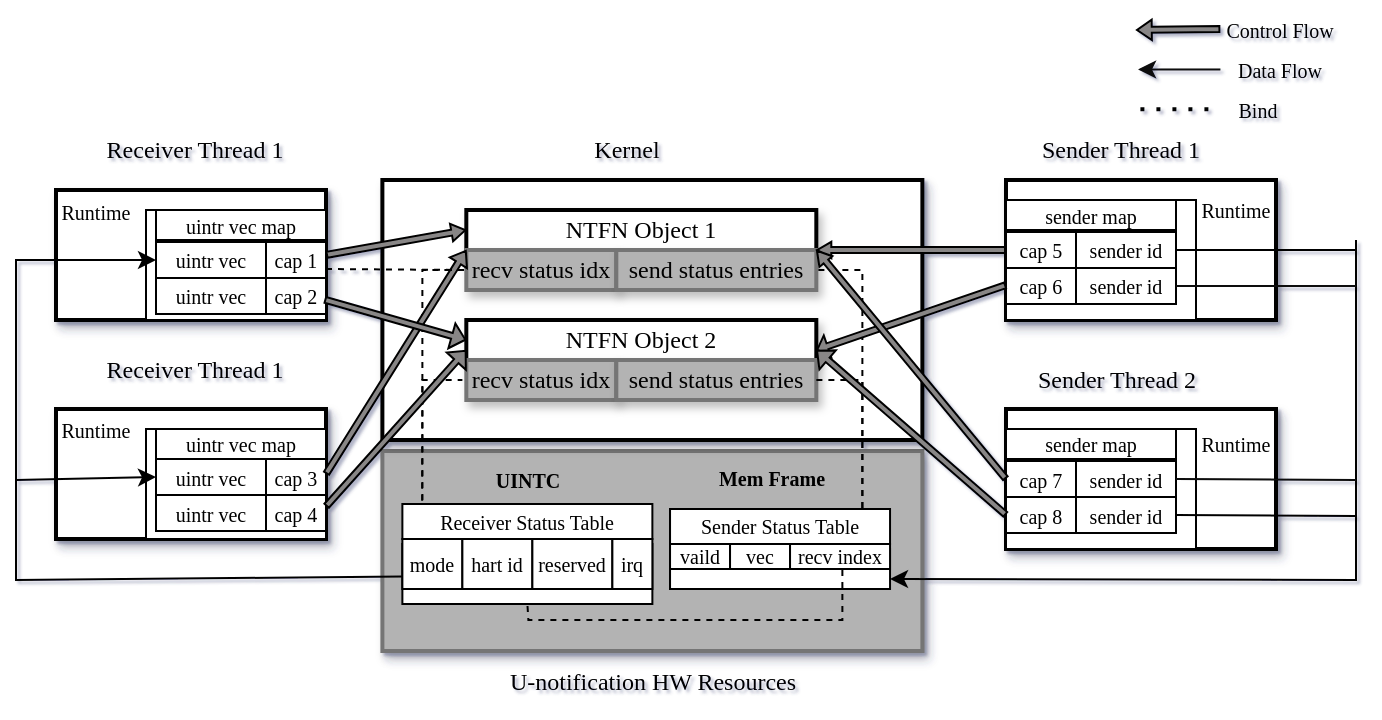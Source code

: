 <mxfile version="26.0.15">
  <diagram name="第 1 页" id="HJdR2ewPqc4SO0az2n2Y">
    <mxGraphModel dx="781" dy="-3665" grid="1" gridSize="10" guides="1" tooltips="1" connect="1" arrows="1" fold="1" page="1" pageScale="1" pageWidth="1169" pageHeight="827" background="#ffffff" math="0" shadow="1">
      <root>
        <mxCell id="0" />
        <mxCell id="1" parent="0" />
        <mxCell id="tK4glbDDSP-7OP82E7w2-1" value="" style="rounded=0;whiteSpace=wrap;html=1;shadow=1;strokeColor=light-dark(#757575, #d7817e);strokeWidth=2;align=center;verticalAlign=middle;fontFamily=Helvetica;fontSize=12;fillColor=light-dark(#b3b3b3, #512d2b);fontColor=default;" parent="1" vertex="1">
          <mxGeometry x="413.19" y="4435.5" width="270" height="100" as="geometry" />
        </mxCell>
        <mxCell id="tK4glbDDSP-7OP82E7w2-2" value="" style="rounded=0;whiteSpace=wrap;html=1;strokeWidth=2;container=0;shadow=1;" parent="1" vertex="1">
          <mxGeometry x="413.19" y="4300" width="270" height="130" as="geometry" />
        </mxCell>
        <mxCell id="tK4glbDDSP-7OP82E7w2-3" value="&lt;font face=&quot;Times New Roman&quot;&gt;NTFN Object 1&lt;/font&gt;" style="rounded=0;whiteSpace=wrap;html=1;strokeWidth=2;container=0;shadow=1;" parent="1" vertex="1">
          <mxGeometry x="455.16" y="4315" width="175" height="20" as="geometry" />
        </mxCell>
        <mxCell id="tK4glbDDSP-7OP82E7w2-4" value="&lt;font face=&quot;Times New Roman&quot;&gt;recv status idx&lt;/font&gt;" style="rounded=0;whiteSpace=wrap;html=1;strokeWidth=2;container=0;shadow=1;fillColor=light-dark(#b3b3b3, #512d2b);strokeColor=light-dark(#757575, #d7817e);align=center;verticalAlign=middle;fontFamily=Helvetica;fontSize=12;fontColor=default;" parent="1" vertex="1">
          <mxGeometry x="455.16" y="4335" width="75" height="20" as="geometry" />
        </mxCell>
        <mxCell id="tK4glbDDSP-7OP82E7w2-5" value="&lt;font face=&quot;Times New Roman&quot;&gt;send status entries&lt;/font&gt;" style="rounded=0;whiteSpace=wrap;html=1;strokeWidth=2;container=0;shadow=1;fillColor=light-dark(#b3b3b3, #512d2b);strokeColor=light-dark(#757575, #d7817e);align=center;verticalAlign=middle;fontFamily=Helvetica;fontSize=12;fontColor=default;" parent="1" vertex="1">
          <mxGeometry x="530.16" y="4335" width="100" height="20" as="geometry" />
        </mxCell>
        <mxCell id="tK4glbDDSP-7OP82E7w2-6" value="&lt;font face=&quot;Times New Roman&quot;&gt;NTFN Object 2&lt;/font&gt;" style="rounded=0;whiteSpace=wrap;html=1;strokeWidth=2;container=0;shadow=1;" parent="1" vertex="1">
          <mxGeometry x="455.16" y="4370" width="175" height="20" as="geometry" />
        </mxCell>
        <mxCell id="tK4glbDDSP-7OP82E7w2-7" value="&lt;font face=&quot;Times New Roman&quot;&gt;recv status idx&lt;/font&gt;" style="rounded=0;whiteSpace=wrap;html=1;strokeWidth=2;container=0;shadow=1;fillColor=light-dark(#b3b3b3, #512d2b);strokeColor=light-dark(#757575, #d7817e);align=center;verticalAlign=middle;fontFamily=Helvetica;fontSize=12;fontColor=default;" parent="1" vertex="1">
          <mxGeometry x="455.16" y="4390" width="75" height="20" as="geometry" />
        </mxCell>
        <mxCell id="tK4glbDDSP-7OP82E7w2-8" value="&lt;font face=&quot;Times New Roman&quot;&gt;send status entries&lt;/font&gt;" style="rounded=0;whiteSpace=wrap;html=1;strokeWidth=2;container=0;shadow=1;fillColor=light-dark(#b3b3b3, #512d2b);strokeColor=light-dark(#757575, #d7817e);align=center;verticalAlign=middle;fontFamily=Helvetica;fontSize=12;fontColor=default;" parent="1" vertex="1">
          <mxGeometry x="530.16" y="4390" width="100" height="20" as="geometry" />
        </mxCell>
        <mxCell id="tK4glbDDSP-7OP82E7w2-9" value="" style="rounded=0;whiteSpace=wrap;html=1;" parent="1" vertex="1">
          <mxGeometry x="423.19" y="4482" width="125" height="30" as="geometry" />
        </mxCell>
        <mxCell id="tK4glbDDSP-7OP82E7w2-10" value="&lt;font style=&quot;font-size: 10px;&quot; face=&quot;Times New Roman&quot;&gt;mode&lt;/font&gt;" style="rounded=0;whiteSpace=wrap;html=1;" parent="1" vertex="1">
          <mxGeometry x="423.19" y="4479.5" width="30" height="25" as="geometry" />
        </mxCell>
        <mxCell id="tK4glbDDSP-7OP82E7w2-11" value="&lt;font style=&quot;font-size: 10px;&quot; face=&quot;Times New Roman&quot;&gt;hart id&lt;/font&gt;" style="rounded=0;whiteSpace=wrap;html=1;" parent="1" vertex="1">
          <mxGeometry x="453.19" y="4479.5" width="35" height="25" as="geometry" />
        </mxCell>
        <mxCell id="tK4glbDDSP-7OP82E7w2-12" value="&lt;font face=&quot;Times New Roman&quot; style=&quot;font-size: 10px;&quot;&gt;reserved&lt;/font&gt;" style="rounded=0;whiteSpace=wrap;html=1;" parent="1" vertex="1">
          <mxGeometry x="488.19" y="4479.5" width="40" height="25" as="geometry" />
        </mxCell>
        <mxCell id="tK4glbDDSP-7OP82E7w2-13" value="&lt;font face=&quot;Times New Roman&quot; style=&quot;font-size: 10px;&quot;&gt;irq&lt;/font&gt;" style="rounded=0;whiteSpace=wrap;html=1;" parent="1" vertex="1">
          <mxGeometry x="528.19" y="4479.5" width="20" height="25" as="geometry" />
        </mxCell>
        <mxCell id="tK4glbDDSP-7OP82E7w2-14" value="" style="rounded=0;whiteSpace=wrap;html=1;" parent="1" vertex="1">
          <mxGeometry x="557.02" y="4484.5" width="110" height="20" as="geometry" />
        </mxCell>
        <mxCell id="tK4glbDDSP-7OP82E7w2-15" value="&lt;font face=&quot;Times New Roman&quot;&gt;&lt;span style=&quot;font-size: 10px;&quot;&gt;vaild&lt;/span&gt;&lt;/font&gt;" style="rounded=0;whiteSpace=wrap;html=1;" parent="1" vertex="1">
          <mxGeometry x="557.02" y="4482" width="30" height="12.5" as="geometry" />
        </mxCell>
        <mxCell id="tK4glbDDSP-7OP82E7w2-16" value="&lt;font style=&quot;font-size: 10px;&quot; face=&quot;Times New Roman&quot;&gt;&lt;b style=&quot;&quot;&gt;Mem Frame&lt;/b&gt;&lt;/font&gt;" style="text;html=1;align=center;verticalAlign=middle;whiteSpace=wrap;rounded=0;shadow=1;" parent="1" vertex="1">
          <mxGeometry x="568.19" y="4433.5" width="80" height="30" as="geometry" />
        </mxCell>
        <mxCell id="tK4glbDDSP-7OP82E7w2-17" value="&lt;font face=&quot;Times New Roman&quot;&gt;&lt;span style=&quot;font-size: 10px;&quot;&gt;vec&lt;/span&gt;&lt;/font&gt;" style="rounded=0;whiteSpace=wrap;html=1;" parent="1" vertex="1">
          <mxGeometry x="587.02" y="4482" width="30" height="12.5" as="geometry" />
        </mxCell>
        <mxCell id="tK4glbDDSP-7OP82E7w2-18" value="&lt;font face=&quot;Times New Roman&quot;&gt;&lt;span style=&quot;font-size: 10px;&quot;&gt;recv index&lt;/span&gt;&lt;/font&gt;" style="rounded=0;whiteSpace=wrap;html=1;" parent="1" vertex="1">
          <mxGeometry x="617.02" y="4482" width="50" height="12.5" as="geometry" />
        </mxCell>
        <mxCell id="tK4glbDDSP-7OP82E7w2-19" value="&lt;font style=&quot;font-size: 10px;&quot; face=&quot;Times New Roman&quot;&gt;Receiver Status Table&lt;/font&gt;" style="rounded=0;whiteSpace=wrap;html=1;" parent="1" vertex="1">
          <mxGeometry x="423.19" y="4462" width="125" height="17.5" as="geometry" />
        </mxCell>
        <mxCell id="tK4glbDDSP-7OP82E7w2-20" value="&lt;font style=&quot;font-size: 10px;&quot; face=&quot;Times New Roman&quot;&gt;Sender Status Table&lt;/font&gt;" style="rounded=0;whiteSpace=wrap;html=1;" parent="1" vertex="1">
          <mxGeometry x="557.02" y="4464.5" width="110" height="17.5" as="geometry" />
        </mxCell>
        <mxCell id="tK4glbDDSP-7OP82E7w2-21" value="" style="endArrow=none;dashed=1;html=1;rounded=0;entryX=0;entryY=0.5;entryDx=0;entryDy=0;" parent="1" target="tK4glbDDSP-7OP82E7w2-4" edge="1">
          <mxGeometry width="50" height="50" relative="1" as="geometry">
            <mxPoint x="433.19" y="4460" as="sourcePoint" />
            <mxPoint x="633.19" y="4410" as="targetPoint" />
            <Array as="points">
              <mxPoint x="433.19" y="4400" />
              <mxPoint x="433.19" y="4345" />
            </Array>
          </mxGeometry>
        </mxCell>
        <mxCell id="tK4glbDDSP-7OP82E7w2-22" value="" style="endArrow=none;dashed=1;html=1;rounded=0;exitX=0.079;exitY=-0.094;exitDx=0;exitDy=0;exitPerimeter=0;" parent="1" source="tK4glbDDSP-7OP82E7w2-19" edge="1">
          <mxGeometry width="50" height="50" relative="1" as="geometry">
            <mxPoint x="443.19" y="4470" as="sourcePoint" />
            <mxPoint x="453.19" y="4400" as="targetPoint" />
            <Array as="points">
              <mxPoint x="433.19" y="4410" />
              <mxPoint x="433.19" y="4400" />
            </Array>
          </mxGeometry>
        </mxCell>
        <mxCell id="tK4glbDDSP-7OP82E7w2-23" value="" style="endArrow=none;dashed=1;html=1;rounded=0;entryX=1;entryY=0.5;entryDx=0;entryDy=0;" parent="1" target="tK4glbDDSP-7OP82E7w2-5" edge="1">
          <mxGeometry width="50" height="50" relative="1" as="geometry">
            <mxPoint x="653.19" y="4464" as="sourcePoint" />
            <mxPoint x="633.19" y="4410" as="targetPoint" />
            <Array as="points">
              <mxPoint x="653.19" y="4400" />
              <mxPoint x="653.19" y="4345" />
            </Array>
          </mxGeometry>
        </mxCell>
        <mxCell id="tK4glbDDSP-7OP82E7w2-24" value="" style="endArrow=none;dashed=1;html=1;rounded=0;entryX=1;entryY=0.5;entryDx=0;entryDy=0;" parent="1" target="tK4glbDDSP-7OP82E7w2-8" edge="1">
          <mxGeometry width="50" height="50" relative="1" as="geometry">
            <mxPoint x="653.19" y="4464" as="sourcePoint" />
            <mxPoint x="640.19" y="4355" as="targetPoint" />
            <Array as="points">
              <mxPoint x="653.19" y="4400" />
            </Array>
          </mxGeometry>
        </mxCell>
        <mxCell id="tK4glbDDSP-7OP82E7w2-25" value="&lt;font face=&quot;Times New Roman&quot;&gt;U-notification HW Resources&lt;/font&gt;" style="text;html=1;align=center;verticalAlign=middle;resizable=0;points=[];autosize=1;strokeColor=none;fillColor=none;" parent="1" vertex="1">
          <mxGeometry x="463.19" y="4535.5" width="170" height="30" as="geometry" />
        </mxCell>
        <mxCell id="tK4glbDDSP-7OP82E7w2-26" value="&lt;font style=&quot;font-size: 10px;&quot; face=&quot;Times New Roman&quot;&gt;&lt;b&gt;UINTC&lt;/b&gt;&lt;/font&gt;" style="text;html=1;align=center;verticalAlign=middle;whiteSpace=wrap;rounded=0;fontFamily=Helvetica;fontSize=12;fontColor=default;autosize=1;resizable=0;shadow=1;glass=0;" parent="1" vertex="1">
          <mxGeometry x="455.69" y="4434.5" width="60" height="30" as="geometry" />
        </mxCell>
        <mxCell id="tK4glbDDSP-7OP82E7w2-29" value="" style="endArrow=none;dashed=1;html=1;rounded=0;entryX=0.5;entryY=1;entryDx=0;entryDy=0;" parent="1" target="tK4glbDDSP-7OP82E7w2-9" edge="1">
          <mxGeometry width="50" height="50" relative="1" as="geometry">
            <mxPoint x="643.19" y="4495" as="sourcePoint" />
            <mxPoint x="743.19" y="4470" as="targetPoint" />
            <Array as="points">
              <mxPoint x="643.19" y="4520" />
              <mxPoint x="486.19" y="4520" />
            </Array>
          </mxGeometry>
        </mxCell>
        <mxCell id="tK4glbDDSP-7OP82E7w2-30" value="&lt;font face=&quot;Times New Roman&quot;&gt;Kernel&lt;/font&gt;" style="text;html=1;align=center;verticalAlign=middle;resizable=0;points=[];autosize=1;strokeColor=none;fillColor=none;" parent="1" vertex="1">
          <mxGeometry x="505.0" y="4270" width="60" height="30" as="geometry" />
        </mxCell>
        <mxCell id="tK4glbDDSP-7OP82E7w2-37" value="" style="rounded=0;whiteSpace=wrap;html=1;strokeWidth=2;container=0;shadow=1;" parent="1" vertex="1">
          <mxGeometry x="250" y="4305" width="135" height="65" as="geometry" />
        </mxCell>
        <mxCell id="tK4glbDDSP-7OP82E7w2-40" value="&lt;font face=&quot;Times New Roman&quot;&gt;Receiver Thread 1&lt;/font&gt;" style="text;html=1;align=center;verticalAlign=middle;resizable=0;points=[];autosize=1;strokeColor=none;fillColor=none;" parent="1" vertex="1">
          <mxGeometry x="263.89" y="4270" width="110" height="30" as="geometry" />
        </mxCell>
        <mxCell id="tK4glbDDSP-7OP82E7w2-42" value="" style="rounded=0;whiteSpace=wrap;html=1;strokeWidth=2;container=0;shadow=1;" parent="1" vertex="1">
          <mxGeometry x="725" y="4300" width="135" height="70" as="geometry" />
        </mxCell>
        <mxCell id="tK4glbDDSP-7OP82E7w2-44" value="" style="rounded=0;whiteSpace=wrap;html=1;" parent="1" vertex="1">
          <mxGeometry x="295" y="4315" width="90" height="55" as="geometry" />
        </mxCell>
        <mxCell id="tK4glbDDSP-7OP82E7w2-45" value="&lt;font face=&quot;Times New Roman&quot;&gt;&lt;span style=&quot;font-size: 10px;&quot;&gt;uintr vec map&lt;/span&gt;&lt;/font&gt;" style="rounded=0;whiteSpace=wrap;html=1;" parent="1" vertex="1">
          <mxGeometry x="300" y="4315" width="85" height="15" as="geometry" />
        </mxCell>
        <mxCell id="tK4glbDDSP-7OP82E7w2-46" value="&lt;font style=&quot;font-size: 10px;&quot; face=&quot;Times New Roman&quot;&gt;cap 1&lt;/font&gt;" style="rounded=0;whiteSpace=wrap;html=1;" parent="1" vertex="1">
          <mxGeometry x="355" y="4331" width="30" height="18" as="geometry" />
        </mxCell>
        <mxCell id="tK4glbDDSP-7OP82E7w2-47" value="&lt;font style=&quot;font-size: 10px;&quot; face=&quot;Times New Roman&quot;&gt;uintr vec&lt;/font&gt;" style="rounded=0;whiteSpace=wrap;html=1;" parent="1" vertex="1">
          <mxGeometry x="300" y="4331" width="55" height="18" as="geometry" />
        </mxCell>
        <mxCell id="tK4glbDDSP-7OP82E7w2-48" value="&lt;font face=&quot;Times New Roman&quot;&gt;Sender Thread 1&lt;/font&gt;" style="text;html=1;align=center;verticalAlign=middle;resizable=0;points=[];autosize=1;strokeColor=none;fillColor=none;" parent="1" vertex="1">
          <mxGeometry x="732.21" y="4270" width="100" height="30" as="geometry" />
        </mxCell>
        <mxCell id="tK4glbDDSP-7OP82E7w2-49" value="" style="rounded=0;whiteSpace=wrap;html=1;" parent="1" vertex="1">
          <mxGeometry x="725" y="4310" width="95" height="60" as="geometry" />
        </mxCell>
        <mxCell id="tK4glbDDSP-7OP82E7w2-50" value="&lt;font style=&quot;font-size: 10px;&quot; face=&quot;Times New Roman&quot;&gt;sender map&lt;/font&gt;" style="rounded=0;whiteSpace=wrap;html=1;" parent="1" vertex="1">
          <mxGeometry x="725" y="4310" width="85" height="15" as="geometry" />
        </mxCell>
        <mxCell id="tK4glbDDSP-7OP82E7w2-51" value="&lt;font style=&quot;font-size: 10px;&quot; face=&quot;Times New Roman&quot;&gt;cap 5&lt;/font&gt;" style="rounded=0;whiteSpace=wrap;html=1;" parent="1" vertex="1">
          <mxGeometry x="725" y="4326" width="35" height="18" as="geometry" />
        </mxCell>
        <mxCell id="tK4glbDDSP-7OP82E7w2-52" value="&lt;font style=&quot;font-size: 10px;&quot; face=&quot;Times New Roman&quot;&gt;sender id&lt;/font&gt;" style="rounded=0;whiteSpace=wrap;html=1;" parent="1" vertex="1">
          <mxGeometry x="760" y="4326" width="50" height="18" as="geometry" />
        </mxCell>
        <mxCell id="tK4glbDDSP-7OP82E7w2-53" value="&lt;font style=&quot;font-size: 10px;&quot; face=&quot;Times New Roman&quot;&gt;cap 6&lt;/font&gt;" style="rounded=0;whiteSpace=wrap;html=1;" parent="1" vertex="1">
          <mxGeometry x="725" y="4344" width="35" height="18" as="geometry" />
        </mxCell>
        <mxCell id="tK4glbDDSP-7OP82E7w2-54" value="&lt;font style=&quot;font-size: 10px;&quot; face=&quot;Times New Roman&quot;&gt;sender id&lt;/font&gt;" style="rounded=0;whiteSpace=wrap;html=1;" parent="1" vertex="1">
          <mxGeometry x="760" y="4344" width="50" height="18" as="geometry" />
        </mxCell>
        <mxCell id="tK4glbDDSP-7OP82E7w2-57" value="&lt;font style=&quot;font-size: 10px;&quot; face=&quot;Times New Roman&quot;&gt;cap 2&lt;/font&gt;" style="rounded=0;whiteSpace=wrap;html=1;" parent="1" vertex="1">
          <mxGeometry x="355" y="4349" width="30" height="18" as="geometry" />
        </mxCell>
        <mxCell id="tK4glbDDSP-7OP82E7w2-58" value="&lt;font style=&quot;font-size: 10px;&quot; face=&quot;Times New Roman&quot;&gt;uintr vec&lt;/font&gt;" style="rounded=0;whiteSpace=wrap;html=1;" parent="1" vertex="1">
          <mxGeometry x="300" y="4349" width="55" height="18" as="geometry" />
        </mxCell>
        <mxCell id="tK4glbDDSP-7OP82E7w2-59" value="" style="rounded=0;whiteSpace=wrap;html=1;strokeWidth=2;container=0;shadow=1;" parent="1" vertex="1">
          <mxGeometry x="250" y="4414.5" width="135" height="65" as="geometry" />
        </mxCell>
        <mxCell id="tK4glbDDSP-7OP82E7w2-60" value="&lt;font face=&quot;Times New Roman&quot;&gt;Receiver Thread 1&lt;/font&gt;" style="text;html=1;align=center;verticalAlign=middle;resizable=0;points=[];autosize=1;strokeColor=none;fillColor=none;" parent="1" vertex="1">
          <mxGeometry x="263.89" y="4379.5" width="110" height="30" as="geometry" />
        </mxCell>
        <mxCell id="tK4glbDDSP-7OP82E7w2-61" value="" style="rounded=0;whiteSpace=wrap;html=1;" parent="1" vertex="1">
          <mxGeometry x="295" y="4424.5" width="90" height="55" as="geometry" />
        </mxCell>
        <mxCell id="tK4glbDDSP-7OP82E7w2-62" value="&lt;font style=&quot;font-size: 10px;&quot; face=&quot;Times New Roman&quot;&gt;uintr vec map&lt;/font&gt;" style="rounded=0;whiteSpace=wrap;html=1;" parent="1" vertex="1">
          <mxGeometry x="300" y="4424.5" width="85" height="15" as="geometry" />
        </mxCell>
        <mxCell id="tK4glbDDSP-7OP82E7w2-63" value="&lt;font style=&quot;font-size: 10px;&quot; face=&quot;Times New Roman&quot;&gt;cap 3&lt;/font&gt;" style="rounded=0;whiteSpace=wrap;html=1;" parent="1" vertex="1">
          <mxGeometry x="355" y="4439.5" width="30" height="18" as="geometry" />
        </mxCell>
        <mxCell id="tK4glbDDSP-7OP82E7w2-64" value="&lt;font style=&quot;font-size: 10px;&quot; face=&quot;Times New Roman&quot;&gt;uintr vec&lt;/font&gt;" style="rounded=0;whiteSpace=wrap;html=1;" parent="1" vertex="1">
          <mxGeometry x="300" y="4439.5" width="55" height="18" as="geometry" />
        </mxCell>
        <mxCell id="tK4glbDDSP-7OP82E7w2-65" value="&lt;font style=&quot;font-size: 10px;&quot; face=&quot;Times New Roman&quot;&gt;cap 4&lt;/font&gt;" style="rounded=0;whiteSpace=wrap;html=1;" parent="1" vertex="1">
          <mxGeometry x="355" y="4457.5" width="30" height="18" as="geometry" />
        </mxCell>
        <mxCell id="tK4glbDDSP-7OP82E7w2-66" value="&lt;font style=&quot;font-size: 10px;&quot; face=&quot;Times New Roman&quot;&gt;uintr vec&lt;/font&gt;" style="rounded=0;whiteSpace=wrap;html=1;" parent="1" vertex="1">
          <mxGeometry x="300" y="4457.5" width="55" height="18" as="geometry" />
        </mxCell>
        <mxCell id="tK4glbDDSP-7OP82E7w2-67" value="" style="rounded=0;whiteSpace=wrap;html=1;strokeWidth=2;container=0;shadow=1;" parent="1" vertex="1">
          <mxGeometry x="725" y="4414.5" width="135" height="70" as="geometry" />
        </mxCell>
        <mxCell id="tK4glbDDSP-7OP82E7w2-68" value="" style="rounded=0;whiteSpace=wrap;html=1;" parent="1" vertex="1">
          <mxGeometry x="725" y="4424.5" width="95" height="60" as="geometry" />
        </mxCell>
        <mxCell id="tK4glbDDSP-7OP82E7w2-69" value="&lt;font style=&quot;font-size: 10px;&quot; face=&quot;Times New Roman&quot;&gt;sender map&lt;/font&gt;" style="rounded=0;whiteSpace=wrap;html=1;" parent="1" vertex="1">
          <mxGeometry x="725" y="4424.5" width="85" height="15" as="geometry" />
        </mxCell>
        <mxCell id="tK4glbDDSP-7OP82E7w2-70" value="&lt;font style=&quot;font-size: 10px;&quot; face=&quot;Times New Roman&quot;&gt;cap 7&lt;/font&gt;" style="rounded=0;whiteSpace=wrap;html=1;" parent="1" vertex="1">
          <mxGeometry x="725" y="4440.5" width="35" height="18" as="geometry" />
        </mxCell>
        <mxCell id="tK4glbDDSP-7OP82E7w2-71" value="&lt;font style=&quot;font-size: 10px;&quot; face=&quot;Times New Roman&quot;&gt;sender id&lt;/font&gt;" style="rounded=0;whiteSpace=wrap;html=1;" parent="1" vertex="1">
          <mxGeometry x="760" y="4440.5" width="50" height="18" as="geometry" />
        </mxCell>
        <mxCell id="tK4glbDDSP-7OP82E7w2-72" value="&lt;font style=&quot;font-size: 10px;&quot; face=&quot;Times New Roman&quot;&gt;cap 8&lt;/font&gt;" style="rounded=0;whiteSpace=wrap;html=1;" parent="1" vertex="1">
          <mxGeometry x="725" y="4458.5" width="35" height="18" as="geometry" />
        </mxCell>
        <mxCell id="tK4glbDDSP-7OP82E7w2-73" value="&lt;font style=&quot;font-size: 10px;&quot; face=&quot;Times New Roman&quot;&gt;sender id&lt;/font&gt;" style="rounded=0;whiteSpace=wrap;html=1;" parent="1" vertex="1">
          <mxGeometry x="760" y="4458.5" width="50" height="18" as="geometry" />
        </mxCell>
        <mxCell id="tK4glbDDSP-7OP82E7w2-74" value="&lt;font face=&quot;Times New Roman&quot;&gt;Sender Thread 2&lt;/font&gt;" style="text;html=1;align=center;verticalAlign=middle;resizable=0;points=[];autosize=1;strokeColor=none;fillColor=none;" parent="1" vertex="1">
          <mxGeometry x="730" y="4384.5" width="100" height="30" as="geometry" />
        </mxCell>
        <mxCell id="tK4glbDDSP-7OP82E7w2-75" value="" style="endArrow=classic;html=1;rounded=0;exitX=0;exitY=0.5;exitDx=0;exitDy=0;entryX=1;entryY=1;entryDx=0;entryDy=0;strokeColor=default;shape=flexArrow;fillColor=light-dark(#888686, #b4b4b4);align=center;verticalAlign=middle;fontFamily=Helvetica;fontSize=11;fontColor=default;labelBackgroundColor=default;startSize=2;endSize=2;width=3;sourcePerimeterSpacing=0;targetPerimeterSpacing=0;endWidth=4.138;" parent="1" source="tK4glbDDSP-7OP82E7w2-51" target="tK4glbDDSP-7OP82E7w2-3" edge="1">
          <mxGeometry width="50" height="50" relative="1" as="geometry">
            <mxPoint x="804" y="3969" as="sourcePoint" />
            <mxPoint x="682" y="3925" as="targetPoint" />
          </mxGeometry>
        </mxCell>
        <mxCell id="tK4glbDDSP-7OP82E7w2-76" value="" style="endArrow=classic;html=1;rounded=0;exitX=0;exitY=0.75;exitDx=0;exitDy=0;entryX=1;entryY=0.75;entryDx=0;entryDy=0;strokeColor=default;shape=flexArrow;align=center;verticalAlign=middle;fontFamily=Helvetica;fontSize=11;fontColor=default;labelBackgroundColor=default;startSize=2;endSize=1.462;sourcePerimeterSpacing=0;targetPerimeterSpacing=0;fillColor=light-dark(#888686, #b4b4b4);width=3;endWidth=7.353;" parent="1" source="tK4glbDDSP-7OP82E7w2-42" target="tK4glbDDSP-7OP82E7w2-6" edge="1">
          <mxGeometry width="50" height="50" relative="1" as="geometry">
            <mxPoint x="735" y="4345" as="sourcePoint" />
            <mxPoint x="640" y="4335" as="targetPoint" />
          </mxGeometry>
        </mxCell>
        <mxCell id="tK4glbDDSP-7OP82E7w2-77" value="" style="endArrow=classic;html=1;rounded=0;exitX=0;exitY=0.5;exitDx=0;exitDy=0;entryX=1;entryY=0;entryDx=0;entryDy=0;strokeColor=default;shape=flexArrow;align=center;verticalAlign=middle;fontFamily=Helvetica;fontSize=11;fontColor=default;labelBackgroundColor=default;startSize=2;endSize=2;sourcePerimeterSpacing=0;targetPerimeterSpacing=0;fillColor=light-dark(#888686, #b4b4b4);width=3;endWidth=4.412;" parent="1" source="tK4glbDDSP-7OP82E7w2-70" target="tK4glbDDSP-7OP82E7w2-5" edge="1">
          <mxGeometry width="50" height="50" relative="1" as="geometry">
            <mxPoint x="735" y="4345" as="sourcePoint" />
            <mxPoint x="640" y="4345" as="targetPoint" />
          </mxGeometry>
        </mxCell>
        <mxCell id="tK4glbDDSP-7OP82E7w2-78" value="" style="endArrow=classic;html=1;rounded=0;exitX=0;exitY=0.5;exitDx=0;exitDy=0;entryX=1;entryY=0.75;entryDx=0;entryDy=0;strokeColor=default;shape=flexArrow;align=center;verticalAlign=middle;fontFamily=Helvetica;fontSize=11;fontColor=default;labelBackgroundColor=default;startSize=2;endSize=2;sourcePerimeterSpacing=0;targetPerimeterSpacing=0;fillColor=light-dark(#888686, #b4b4b4);width=3;endWidth=8.529;" parent="1" source="tK4glbDDSP-7OP82E7w2-72" target="tK4glbDDSP-7OP82E7w2-6" edge="1">
          <mxGeometry width="50" height="50" relative="1" as="geometry">
            <mxPoint x="735" y="4460" as="sourcePoint" />
            <mxPoint x="640" y="4345" as="targetPoint" />
          </mxGeometry>
        </mxCell>
        <mxCell id="tK4glbDDSP-7OP82E7w2-79" value="" style="endArrow=classic;html=1;rounded=0;exitX=1;exitY=0.5;exitDx=0;exitDy=0;entryX=0;entryY=0.5;entryDx=0;entryDy=0;strokeColor=default;shape=flexArrow;align=center;verticalAlign=middle;fontFamily=Helvetica;fontSize=11;fontColor=default;labelBackgroundColor=default;startSize=2;endSize=2;sourcePerimeterSpacing=0;targetPerimeterSpacing=0;fillColor=light-dark(#888686, #b4b4b4);width=3;endWidth=4.848;" parent="1" source="tK4glbDDSP-7OP82E7w2-37" target="tK4glbDDSP-7OP82E7w2-3" edge="1">
          <mxGeometry width="50" height="50" relative="1" as="geometry">
            <mxPoint x="735" y="4345" as="sourcePoint" />
            <mxPoint x="420" y="4270" as="targetPoint" />
          </mxGeometry>
        </mxCell>
        <mxCell id="tK4glbDDSP-7OP82E7w2-80" value="" style="endArrow=classic;html=1;rounded=0;entryX=0;entryY=0;entryDx=0;entryDy=0;exitX=1;exitY=0.5;exitDx=0;exitDy=0;strokeColor=default;shape=flexArrow;align=center;verticalAlign=middle;fontFamily=Helvetica;fontSize=11;fontColor=default;labelBackgroundColor=default;startSize=2;endSize=2;sourcePerimeterSpacing=0;targetPerimeterSpacing=0;fillColor=light-dark(#888686, #b4b4b4);width=3;endWidth=6.102;" parent="1" source="tK4glbDDSP-7OP82E7w2-59" target="tK4glbDDSP-7OP82E7w2-4" edge="1">
          <mxGeometry width="50" height="50" relative="1" as="geometry">
            <mxPoint x="390" y="4390" as="sourcePoint" />
            <mxPoint x="390" y="4370" as="targetPoint" />
          </mxGeometry>
        </mxCell>
        <mxCell id="tK4glbDDSP-7OP82E7w2-81" value="" style="endArrow=classic;html=1;rounded=0;entryX=0;entryY=0.5;entryDx=0;entryDy=0;exitX=0.994;exitY=0.843;exitDx=0;exitDy=0;exitPerimeter=0;strokeColor=default;shape=flexArrow;align=center;verticalAlign=middle;fontFamily=Helvetica;fontSize=11;fontColor=default;labelBackgroundColor=default;startSize=2;endSize=2;sourcePerimeterSpacing=0;targetPerimeterSpacing=0;fillColor=light-dark(#888686, #b4b4b4);width=3;endWidth=8.814;" parent="1" source="tK4glbDDSP-7OP82E7w2-37" target="tK4glbDDSP-7OP82E7w2-6" edge="1">
          <mxGeometry width="50" height="50" relative="1" as="geometry">
            <mxPoint x="400" y="4380" as="sourcePoint" />
            <mxPoint x="395" y="4348" as="targetPoint" />
          </mxGeometry>
        </mxCell>
        <mxCell id="tK4glbDDSP-7OP82E7w2-83" value="" style="endArrow=classic;html=1;rounded=0;entryX=0;entryY=0.75;entryDx=0;entryDy=0;exitX=1;exitY=0.75;exitDx=0;exitDy=0;strokeColor=default;shape=flexArrow;align=center;verticalAlign=middle;fontFamily=Helvetica;fontSize=11;fontColor=default;labelBackgroundColor=default;startSize=2;endSize=2;sourcePerimeterSpacing=0;targetPerimeterSpacing=0;fillColor=light-dark(#888686, #b4b4b4);width=3;endWidth=8.814;" parent="1" source="tK4glbDDSP-7OP82E7w2-59" target="tK4glbDDSP-7OP82E7w2-6" edge="1">
          <mxGeometry width="50" height="50" relative="1" as="geometry">
            <mxPoint x="400" y="4480" as="sourcePoint" />
            <mxPoint x="395" y="4457" as="targetPoint" />
          </mxGeometry>
        </mxCell>
        <mxCell id="tK4glbDDSP-7OP82E7w2-84" value="" style="endArrow=classic;html=1;rounded=0;entryX=1;entryY=0.75;entryDx=0;entryDy=0;strokeColor=#050505;" parent="1" target="tK4glbDDSP-7OP82E7w2-14" edge="1">
          <mxGeometry width="50" height="50" relative="1" as="geometry">
            <mxPoint x="900" y="4330" as="sourcePoint" />
            <mxPoint x="832.21" y="4180" as="targetPoint" />
            <Array as="points">
              <mxPoint x="900" y="4500" />
            </Array>
          </mxGeometry>
        </mxCell>
        <mxCell id="tK4glbDDSP-7OP82E7w2-87" value="" style="endArrow=none;html=1;rounded=0;entryX=1;entryY=0.5;entryDx=0;entryDy=0;strokeColor=#050505;" parent="1" target="tK4glbDDSP-7OP82E7w2-52" edge="1">
          <mxGeometry width="50" height="50" relative="1" as="geometry">
            <mxPoint x="900" y="4335" as="sourcePoint" />
            <mxPoint x="590" y="4340" as="targetPoint" />
          </mxGeometry>
        </mxCell>
        <mxCell id="tK4glbDDSP-7OP82E7w2-88" value="" style="endArrow=none;html=1;rounded=0;entryX=1;entryY=0.5;entryDx=0;entryDy=0;strokeColor=#080808;" parent="1" target="tK4glbDDSP-7OP82E7w2-54" edge="1">
          <mxGeometry width="50" height="50" relative="1" as="geometry">
            <mxPoint x="900" y="4353" as="sourcePoint" />
            <mxPoint x="820" y="4345" as="targetPoint" />
          </mxGeometry>
        </mxCell>
        <mxCell id="tK4glbDDSP-7OP82E7w2-89" value="" style="endArrow=none;html=1;rounded=0;entryX=1;entryY=0.5;entryDx=0;entryDy=0;strokeColor=#080808;" parent="1" target="tK4glbDDSP-7OP82E7w2-71" edge="1">
          <mxGeometry width="50" height="50" relative="1" as="geometry">
            <mxPoint x="900" y="4450" as="sourcePoint" />
            <mxPoint x="820" y="4363" as="targetPoint" />
          </mxGeometry>
        </mxCell>
        <mxCell id="tK4glbDDSP-7OP82E7w2-90" value="" style="endArrow=none;html=1;rounded=0;entryX=1;entryY=0.5;entryDx=0;entryDy=0;strokeColor=#050505;" parent="1" target="tK4glbDDSP-7OP82E7w2-73" edge="1">
          <mxGeometry width="50" height="50" relative="1" as="geometry">
            <mxPoint x="900" y="4468" as="sourcePoint" />
            <mxPoint x="820" y="4460" as="targetPoint" />
          </mxGeometry>
        </mxCell>
        <mxCell id="kW4Wdr3nhDalloxlPrzp-2" value="" style="endArrow=classic;html=1;rounded=0;exitX=0;exitY=0.75;exitDx=0;exitDy=0;entryX=0;entryY=0.5;entryDx=0;entryDy=0;strokeColor=#000000;" parent="1" source="tK4glbDDSP-7OP82E7w2-10" target="tK4glbDDSP-7OP82E7w2-47" edge="1">
          <mxGeometry width="50" height="50" relative="1" as="geometry">
            <mxPoint x="263.89" y="4575.5" as="sourcePoint" />
            <mxPoint x="230" y="4400" as="targetPoint" />
            <Array as="points">
              <mxPoint x="230" y="4500" />
              <mxPoint x="230" y="4340" />
            </Array>
          </mxGeometry>
        </mxCell>
        <mxCell id="kW4Wdr3nhDalloxlPrzp-3" value="" style="endArrow=classic;html=1;rounded=0;entryX=0;entryY=0.5;entryDx=0;entryDy=0;strokeColor=#030303;" parent="1" target="tK4glbDDSP-7OP82E7w2-64" edge="1">
          <mxGeometry width="50" height="50" relative="1" as="geometry">
            <mxPoint x="230" y="4450" as="sourcePoint" />
            <mxPoint x="480" y="4400" as="targetPoint" />
          </mxGeometry>
        </mxCell>
        <mxCell id="kW4Wdr3nhDalloxlPrzp-5" value="" style="endArrow=none;dashed=1;html=1;rounded=0;exitX=1;exitY=0.75;exitDx=0;exitDy=0;strokeColor=#000000;entryX=0;entryY=0.5;entryDx=0;entryDy=0;" parent="1" source="tK4glbDDSP-7OP82E7w2-46" target="tK4glbDDSP-7OP82E7w2-4" edge="1">
          <mxGeometry width="50" height="50" relative="1" as="geometry">
            <mxPoint x="386" y="4225" as="sourcePoint" />
            <mxPoint x="484" y="4220" as="targetPoint" />
          </mxGeometry>
        </mxCell>
        <mxCell id="kW4Wdr3nhDalloxlPrzp-10" value="" style="endArrow=classic;html=1;rounded=0;strokeColor=#080808;" parent="1" edge="1">
          <mxGeometry width="50" height="50" relative="1" as="geometry">
            <mxPoint x="832.21" y="4244.75" as="sourcePoint" />
            <mxPoint x="791.04" y="4244.75" as="targetPoint" />
          </mxGeometry>
        </mxCell>
        <mxCell id="kW4Wdr3nhDalloxlPrzp-11" value="&lt;font face=&quot;Times New Roman&quot; style=&quot;font-size: 10px;&quot;&gt;Control Flow&lt;/font&gt;" style="text;html=1;align=center;verticalAlign=middle;whiteSpace=wrap;rounded=0;" parent="1" vertex="1">
          <mxGeometry x="832.21" y="4210" width="60" height="30" as="geometry" />
        </mxCell>
        <mxCell id="kW4Wdr3nhDalloxlPrzp-12" value="&lt;font face=&quot;Times New Roman&quot; style=&quot;font-size: 10px;&quot;&gt;Data Flow&lt;/font&gt;" style="text;html=1;align=center;verticalAlign=middle;whiteSpace=wrap;rounded=0;" parent="1" vertex="1">
          <mxGeometry x="832.21" y="4230" width="60" height="30" as="geometry" />
        </mxCell>
        <mxCell id="kW4Wdr3nhDalloxlPrzp-14" value="&lt;font style=&quot;font-size: 10px;&quot; face=&quot;Times New Roman&quot;&gt;Runtime&lt;/font&gt;" style="text;html=1;align=center;verticalAlign=middle;whiteSpace=wrap;rounded=0;" parent="1" vertex="1">
          <mxGeometry x="240" y="4301" width="60" height="30" as="geometry" />
        </mxCell>
        <mxCell id="kW4Wdr3nhDalloxlPrzp-15" value="&lt;font style=&quot;font-size: 10px;&quot; face=&quot;Times New Roman&quot;&gt;Runtime&lt;/font&gt;" style="text;html=1;align=center;verticalAlign=middle;whiteSpace=wrap;rounded=0;" parent="1" vertex="1">
          <mxGeometry x="240" y="4410" width="60" height="30" as="geometry" />
        </mxCell>
        <mxCell id="kW4Wdr3nhDalloxlPrzp-16" value="&lt;font style=&quot;font-size: 10px;&quot; face=&quot;Times New Roman&quot;&gt;Runtime&lt;/font&gt;" style="text;html=1;align=center;verticalAlign=middle;whiteSpace=wrap;rounded=0;" parent="1" vertex="1">
          <mxGeometry x="810" y="4300" width="60" height="30" as="geometry" />
        </mxCell>
        <mxCell id="kW4Wdr3nhDalloxlPrzp-17" value="&lt;font style=&quot;font-size: 10px;&quot; face=&quot;Times New Roman&quot;&gt;Runtime&lt;/font&gt;" style="text;html=1;align=center;verticalAlign=middle;whiteSpace=wrap;rounded=0;" parent="1" vertex="1">
          <mxGeometry x="810" y="4417" width="60" height="30" as="geometry" />
        </mxCell>
        <mxCell id="Cs23W9Fc6RZYLFNOxR_Q-1" value="" style="endArrow=none;dashed=1;html=1;dashPattern=1 3;strokeWidth=2;rounded=0;" parent="1" edge="1">
          <mxGeometry width="50" height="50" relative="1" as="geometry">
            <mxPoint x="792.21" y="4264.67" as="sourcePoint" />
            <mxPoint x="832.21" y="4264.67" as="targetPoint" />
          </mxGeometry>
        </mxCell>
        <mxCell id="Cs23W9Fc6RZYLFNOxR_Q-2" value="&lt;font face=&quot;Times New Roman&quot; style=&quot;font-size: 10px;&quot;&gt;Bind&lt;/font&gt;" style="text;html=1;align=center;verticalAlign=middle;whiteSpace=wrap;rounded=0;" parent="1" vertex="1">
          <mxGeometry x="821.11" y="4250" width="60" height="30" as="geometry" />
        </mxCell>
        <mxCell id="WhVwRvn40VjLR3oGflR--2" value="" style="endArrow=classic;html=1;rounded=0;endWidth=6.222;shape=flexArrow;endSize=2.133;fillColor=light-dark(#888686, #b4b4b4);width=3;startSize=3;strokeColor=default;align=center;verticalAlign=middle;fontFamily=Helvetica;fontSize=11;fontColor=default;labelBackgroundColor=default;" edge="1" parent="1">
          <mxGeometry width="50" height="50" relative="1" as="geometry">
            <mxPoint x="832.21" y="4224.52" as="sourcePoint" />
            <mxPoint x="790" y="4225" as="targetPoint" />
          </mxGeometry>
        </mxCell>
        <mxCell id="WhVwRvn40VjLR3oGflR--3" value="" style="edgeLabel;html=1;align=center;verticalAlign=middle;resizable=0;points=[];rounded=0;strokeColor=default;fontFamily=Helvetica;fontSize=11;fontColor=default;labelBackgroundColor=default;fillColor=light-dark(#888686, #b4b4b4);labelBorderColor=none;" vertex="1" connectable="0" parent="WhVwRvn40VjLR3oGflR--2">
          <mxGeometry x="-0.144" y="1" relative="1" as="geometry">
            <mxPoint as="offset" />
          </mxGeometry>
        </mxCell>
      </root>
    </mxGraphModel>
  </diagram>
</mxfile>
